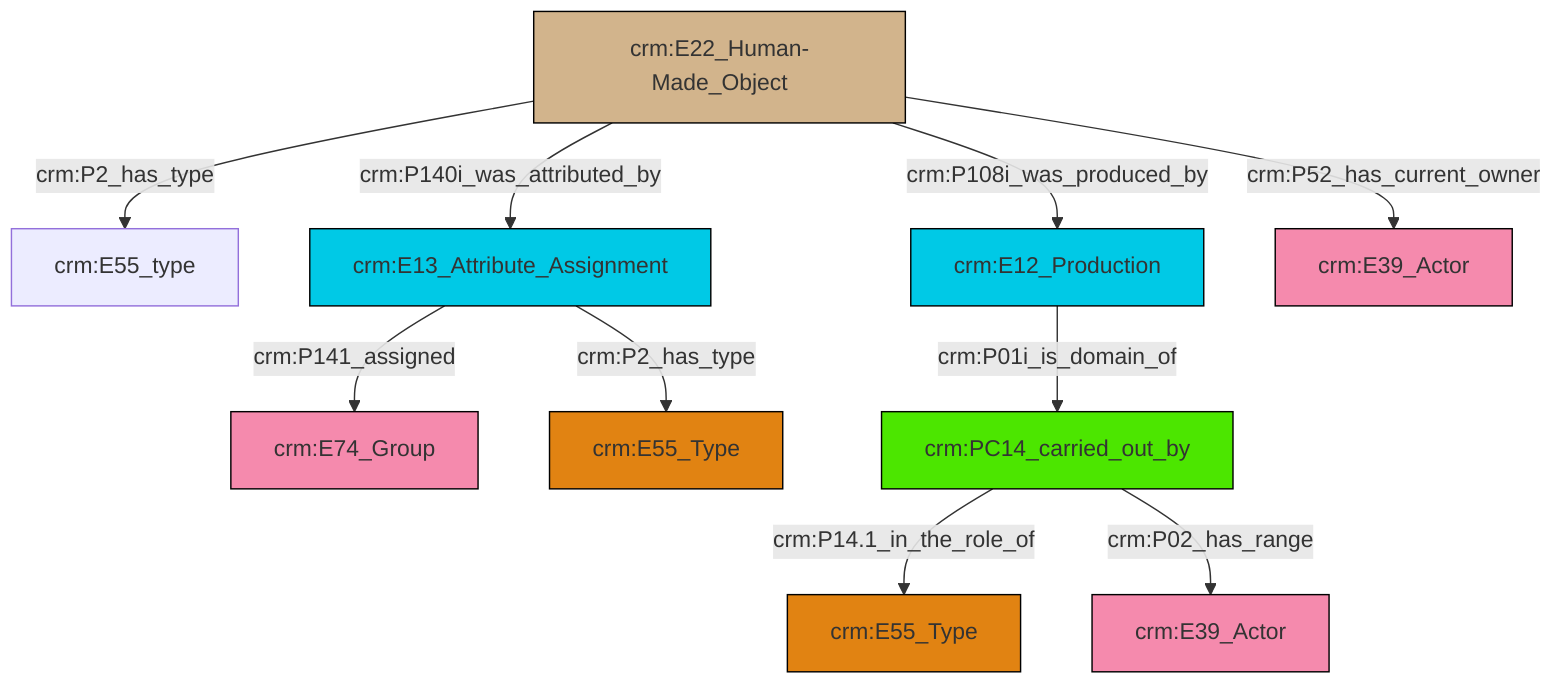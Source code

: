 graph TD
classDef Literal fill:#f2f2f2,stroke:#000000;
classDef CRM_Entity fill:#FFFFFF,stroke:#000000;
classDef Temporal_Entity fill:#00C9E6, stroke:#000000;
classDef Type fill:#E18312, stroke:#000000;
classDef Time-Span fill:#2C9C91, stroke:#000000;
classDef Appellation fill:#FFEB7F, stroke:#000000;
classDef Place fill:#008836, stroke:#000000;
classDef Persistent_Item fill:#B266B2, stroke:#000000;
classDef Conceptual_Object fill:#FFD700, stroke:#000000;
classDef Physical_Thing fill:#D2B48C, stroke:#000000;
classDef Actor fill:#f58aad, stroke:#000000;
classDef PC_Classes fill:#4ce600, stroke:#000000;
classDef Multi fill:#cccccc,stroke:#000000;

0["crm:E22_Human-Made_Object"]:::Physical_Thing -->|crm:P2_has_type| 1["crm:E55_type"]:::Default
2["crm:E13_Attribute_Assignment"]:::Temporal_Entity -->|crm:P141_assigned| 3["crm:E74_Group"]:::Actor
7["crm:E12_Production"]:::Temporal_Entity -->|crm:P01i_is_domain_of| 9["crm:PC14_carried_out_by"]:::PC_Classes
9["crm:PC14_carried_out_by"]:::PC_Classes -->|crm:P14.1_in_the_role_of| 10["crm:E55_Type"]:::Type
0["crm:E22_Human-Made_Object"]:::Physical_Thing -->|crm:P140i_was_attributed_by| 2["crm:E13_Attribute_Assignment"]:::Temporal_Entity
0["crm:E22_Human-Made_Object"]:::Physical_Thing -->|crm:P52_has_current_owner| 14["crm:E39_Actor"]:::Actor
0["crm:E22_Human-Made_Object"]:::Physical_Thing -->|crm:P108i_was_produced_by| 7["crm:E12_Production"]:::Temporal_Entity
9["crm:PC14_carried_out_by"]:::PC_Classes -->|crm:P02_has_range| 11["crm:E39_Actor"]:::Actor
2["crm:E13_Attribute_Assignment"]:::Temporal_Entity -->|crm:P2_has_type| 5["crm:E55_Type"]:::Type